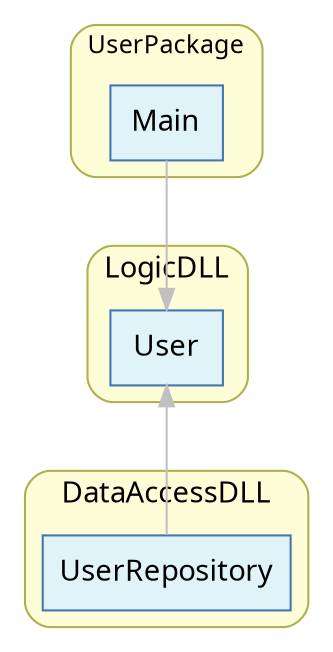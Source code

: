 digraph G {
	// Setting
	graph [
		fontname = "Migu 1M",
		labelloc = t,
		labeljust = "c",
		bgcolor=white,
		fontcolor = Black,
		fontsize = 14,
		style = "filled",
		rankdir = TB,
		splines = polyline,
		ranksep = 1.0,
		nodesep = 0.9,
		newrank = true,
	];

	node [
		colorscheme = "rdylbu9"
		style = "solid,filled",
		fontsize = 14,
		fontname = "Migu 1M",
		color = 9,
		fillcolor = 6,
	];

	edge [
		style = solid,
		fontsize = 14,
		fontcolor = white,
		fontname = "Migu 1M",
		color=gray,
		labelfloat = true,
		labeldistance = 2.5,
		labelangle = 70
	];

	// Elements
	subgraph cluster0 {
		label="UserPackage";
		graph [
			fontname = "Migu 1M",
			labelloc = t,
			labeljust = "c",
			color="#AFAF4F",
			fillcolor="#FDFDD7",
			fontcolor = Black,
			fontsize = 12,
			style = "filled,rounded",
			rankdir = TB,
			splines = spline,
			ranksep = 1.0,
			nodesep = 0.9
		];

		UL [
			shape=box,
			label="Main"
		];
	}

	subgraph cluster1 {
		label="LogicDLL";
		graph [
			fontname = "Migu 1M",
			labelloc = t,
			labeljust = "c",
			color="#AFAF4F",
			fillcolor="#FDFDD7",
			fontcolor = Black,
			fontsize = 14,
			style = "filled,rounded",
			rankdir = TB,
			splines = spline,
			ranksep = 1.0,
			nodesep = 0.9
		];

		U [
			shape=box,
			label="User"
		];
	}

	subgraph cluster2 {
		label="DataAccessDLL";
		graph [
			fontname = "Migu 1M",
			labelloc = t,
			labeljust = "c",
			color="#AFAF4F",
			fillcolor="#FDFDD7",
			fontcolor = Black,
			fontsize = 14,
			style = "filled,rounded",
			rankdir = TB,
			splines = spline,
			ranksep = 1.0,
			nodesep = 0.9
		];

		D [
			shape=box,
			style=filled,
			label="UserRepository"
		];
	}

	{ rank = source; }

	// Relationships
	UL-> U [
	];
	U -> D [
		dir=back,
	];
}

